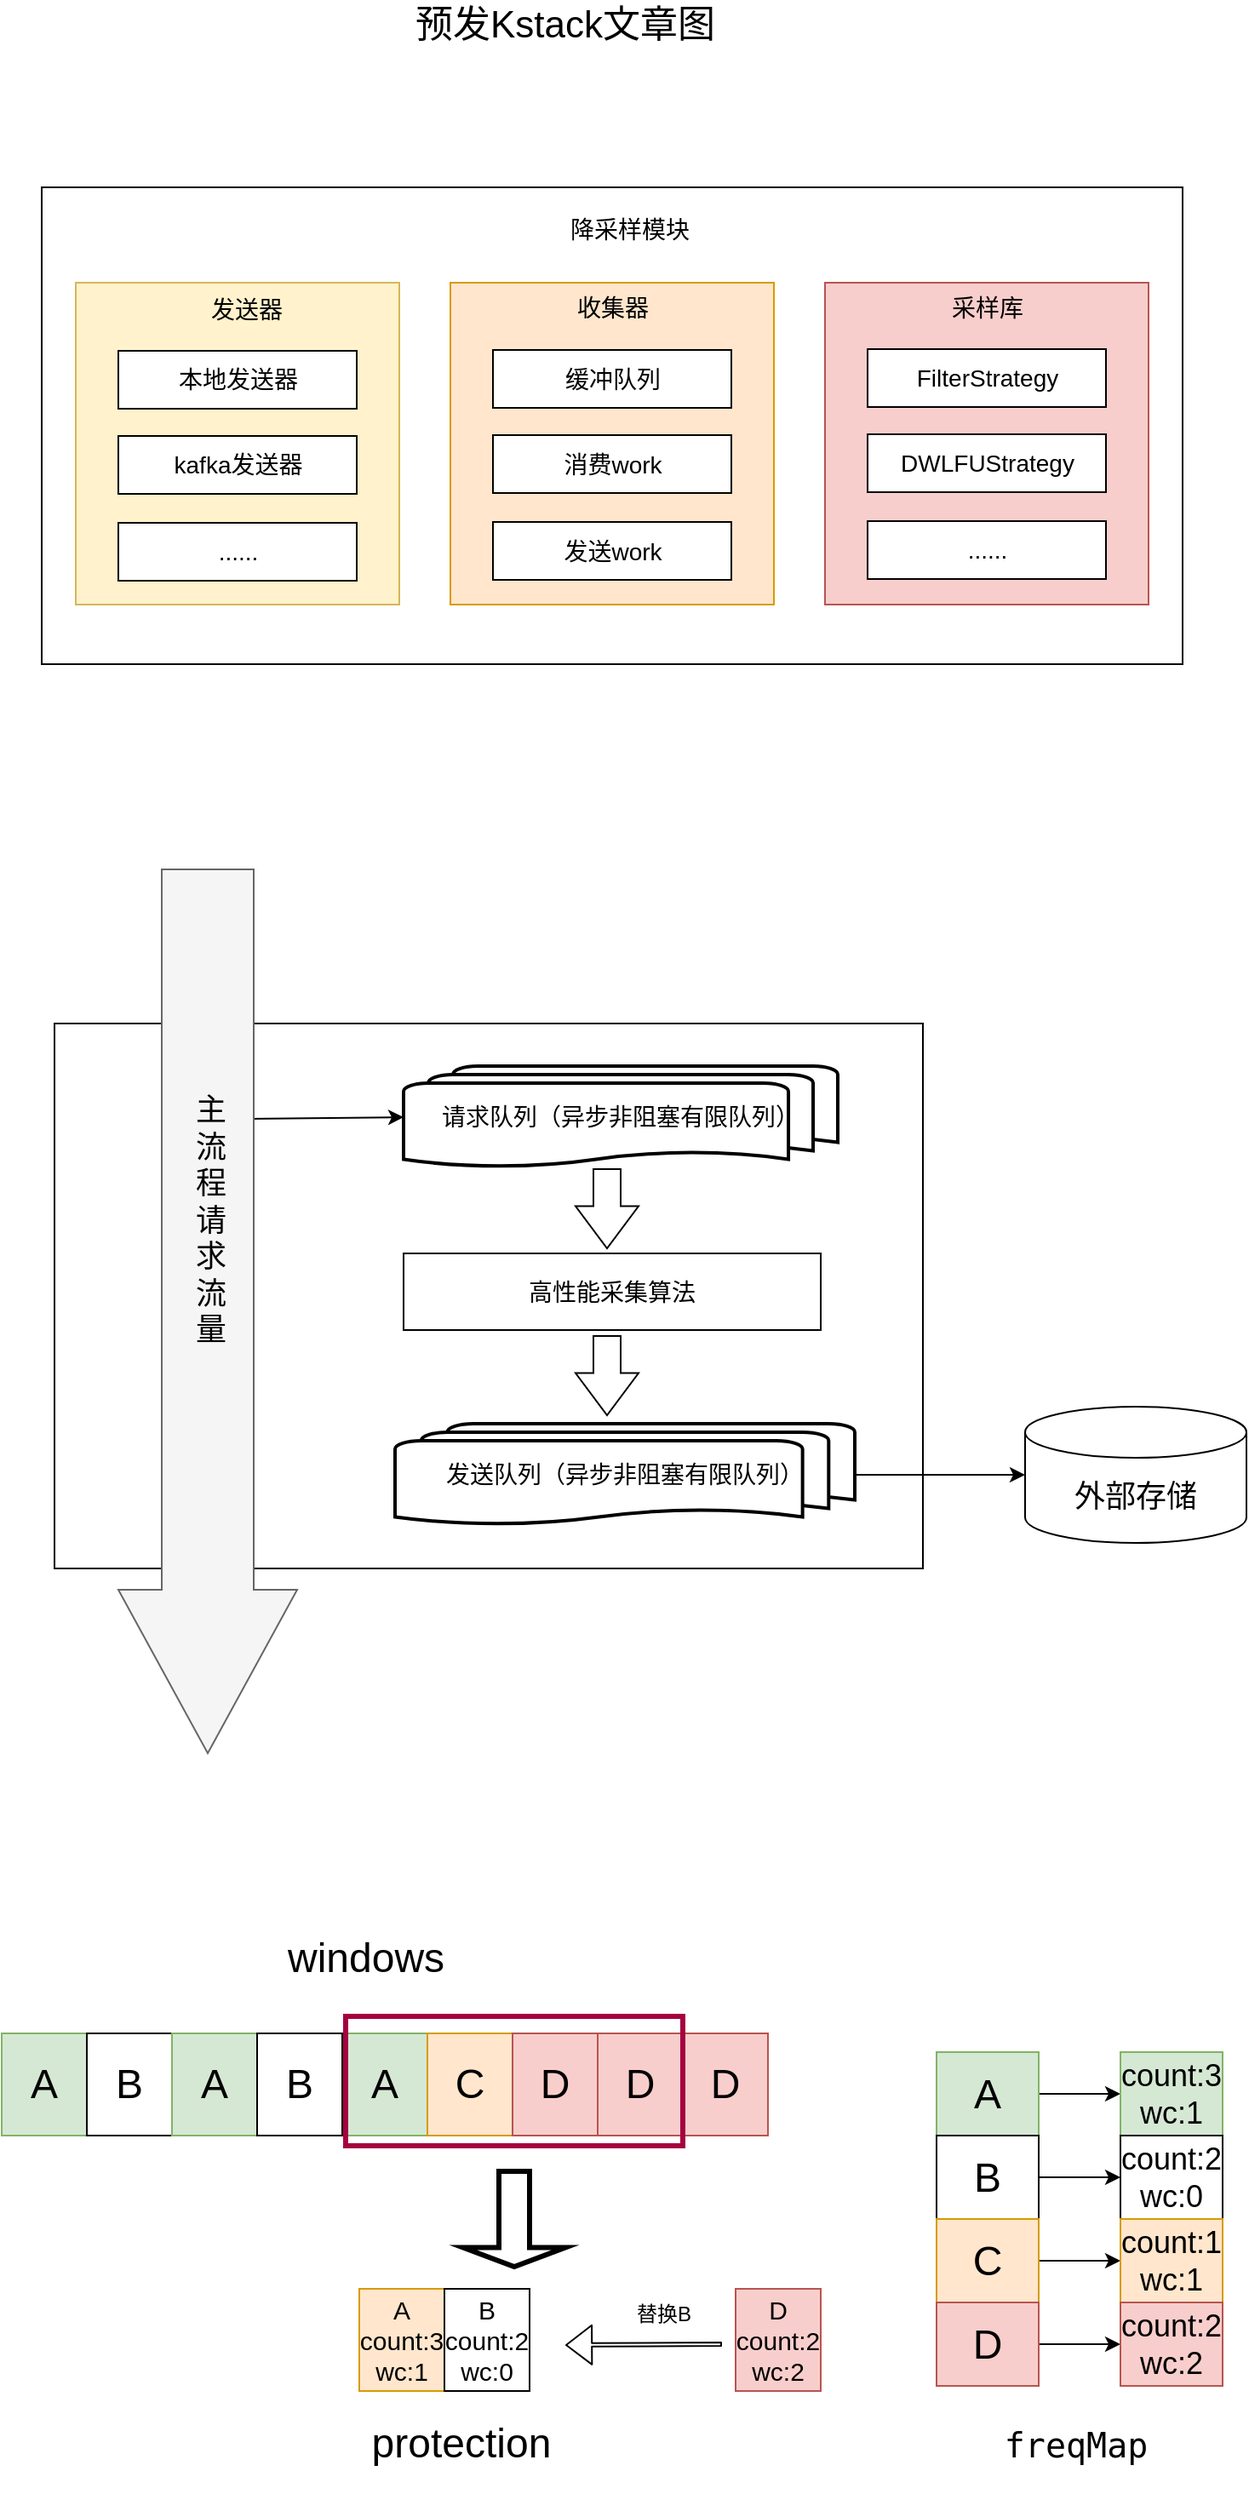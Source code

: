 <mxfile version="20.8.3" type="github">
  <diagram id="dHrR71HzSHLAMjjxXmuo" name="第 1 页">
    <mxGraphModel dx="1306" dy="765" grid="1" gridSize="10" guides="1" tooltips="1" connect="1" arrows="1" fold="1" page="1" pageScale="1" pageWidth="827" pageHeight="1169" math="0" shadow="0">
      <root>
        <mxCell id="0" />
        <mxCell id="1" parent="0" />
        <mxCell id="9a4Nvgae0vwim2I87Gne-9" value="" style="rounded=0;whiteSpace=wrap;html=1;" vertex="1" parent="1">
          <mxGeometry x="80" y="641" width="510" height="320" as="geometry" />
        </mxCell>
        <mxCell id="9a4Nvgae0vwim2I87Gne-11" value="请求队列（异步非阻塞有限队列）" style="strokeWidth=2;html=1;shape=mxgraph.flowchart.multi-document;whiteSpace=wrap;fontSize=14;" vertex="1" parent="1">
          <mxGeometry x="285" y="666" width="255" height="60" as="geometry" />
        </mxCell>
        <mxCell id="9a4Nvgae0vwim2I87Gne-40" style="edgeStyle=none;rounded=0;orthogonalLoop=1;jettySize=auto;html=1;entryX=0;entryY=0.5;entryDx=0;entryDy=0;entryPerimeter=0;fontSize=18;" edge="1" parent="1" source="9a4Nvgae0vwim2I87Gne-12" target="9a4Nvgae0vwim2I87Gne-39">
          <mxGeometry relative="1" as="geometry" />
        </mxCell>
        <mxCell id="9a4Nvgae0vwim2I87Gne-12" value="发送队列（异步非阻塞有限队列）" style="strokeWidth=2;html=1;shape=mxgraph.flowchart.multi-document;whiteSpace=wrap;fontSize=14;" vertex="1" parent="1">
          <mxGeometry x="280" y="876" width="270" height="60" as="geometry" />
        </mxCell>
        <mxCell id="9a4Nvgae0vwim2I87Gne-24" value="高性能采集算法" style="rounded=0;whiteSpace=wrap;html=1;fontSize=14;" vertex="1" parent="1">
          <mxGeometry x="285" y="776" width="245" height="45" as="geometry" />
        </mxCell>
        <mxCell id="9a4Nvgae0vwim2I87Gne-35" value="" style="shape=flexArrow;endArrow=classic;html=1;rounded=0;fontSize=14;width=16;endSize=7.92;" edge="1" parent="1">
          <mxGeometry width="50" height="50" relative="1" as="geometry">
            <mxPoint x="404.5" y="726" as="sourcePoint" />
            <mxPoint x="404.5" y="773.5" as="targetPoint" />
          </mxGeometry>
        </mxCell>
        <mxCell id="9a4Nvgae0vwim2I87Gne-36" value="" style="shape=flexArrow;endArrow=classic;html=1;rounded=0;fontSize=14;width=16;endSize=7.92;" edge="1" parent="1">
          <mxGeometry width="50" height="50" relative="1" as="geometry">
            <mxPoint x="404.5" y="824" as="sourcePoint" />
            <mxPoint x="404.5" y="871.5" as="targetPoint" />
          </mxGeometry>
        </mxCell>
        <mxCell id="9a4Nvgae0vwim2I87Gne-37" value="" style="endArrow=classic;html=1;rounded=0;fontSize=18;entryX=0;entryY=0.5;entryDx=0;entryDy=0;entryPerimeter=0;exitX=1;exitY=0.25;exitDx=0;exitDy=0;" edge="1" parent="1" source="9a4Nvgae0vwim2I87Gne-29" target="9a4Nvgae0vwim2I87Gne-11">
          <mxGeometry width="50" height="50" relative="1" as="geometry">
            <mxPoint x="120" y="871" as="sourcePoint" />
            <mxPoint x="170" y="821" as="targetPoint" />
          </mxGeometry>
        </mxCell>
        <mxCell id="9a4Nvgae0vwim2I87Gne-27" value="" style="shape=flexArrow;endArrow=classic;html=1;rounded=0;endWidth=50;endSize=31.67;width=54;fillColor=#f5f5f5;strokeColor=#666666;" edge="1" parent="1">
          <mxGeometry width="50" height="50" relative="1" as="geometry">
            <mxPoint x="170" y="550" as="sourcePoint" />
            <mxPoint x="170" y="1070" as="targetPoint" />
          </mxGeometry>
        </mxCell>
        <mxCell id="9a4Nvgae0vwim2I87Gne-29" value="主&lt;br style=&quot;font-size: 18px;&quot;&gt;流&lt;br style=&quot;font-size: 18px;&quot;&gt;程&lt;br style=&quot;font-size: 18px;&quot;&gt;请&lt;br style=&quot;font-size: 18px;&quot;&gt;求&lt;br style=&quot;font-size: 18px;&quot;&gt;流&lt;br style=&quot;font-size: 18px;&quot;&gt;量" style="text;html=1;strokeColor=none;fillColor=none;align=center;verticalAlign=middle;whiteSpace=wrap;rounded=0;fontSize=18;" vertex="1" parent="1">
          <mxGeometry x="152" y="637" width="40" height="240" as="geometry" />
        </mxCell>
        <mxCell id="9a4Nvgae0vwim2I87Gne-39" value="外部存储" style="shape=cylinder3;whiteSpace=wrap;html=1;boundedLbl=1;backgroundOutline=1;size=15;fontSize=18;" vertex="1" parent="1">
          <mxGeometry x="650" y="866" width="130" height="80" as="geometry" />
        </mxCell>
        <mxCell id="9a4Nvgae0vwim2I87Gne-41" value="" style="rounded=0;whiteSpace=wrap;html=1;fontSize=14;" vertex="1" parent="1">
          <mxGeometry x="72.5" y="150" width="670" height="280" as="geometry" />
        </mxCell>
        <mxCell id="9a4Nvgae0vwim2I87Gne-42" value="" style="rounded=0;whiteSpace=wrap;html=1;fontSize=14;fillColor=#fff2cc;strokeColor=#d6b656;" vertex="1" parent="1">
          <mxGeometry x="92.5" y="206" width="190" height="189" as="geometry" />
        </mxCell>
        <mxCell id="9a4Nvgae0vwim2I87Gne-43" value="" style="rounded=0;whiteSpace=wrap;html=1;fontSize=14;fillColor=#ffe6cc;strokeColor=#d79b00;" vertex="1" parent="1">
          <mxGeometry x="312.5" y="206" width="190" height="189" as="geometry" />
        </mxCell>
        <mxCell id="9a4Nvgae0vwim2I87Gne-44" value="" style="rounded=0;whiteSpace=wrap;html=1;fontSize=14;fillColor=#f8cecc;strokeColor=#b85450;" vertex="1" parent="1">
          <mxGeometry x="532.5" y="206" width="190" height="189" as="geometry" />
        </mxCell>
        <mxCell id="9a4Nvgae0vwim2I87Gne-45" value="发送器" style="text;html=1;strokeColor=none;fillColor=none;align=center;verticalAlign=middle;whiteSpace=wrap;rounded=0;fontSize=14;" vertex="1" parent="1">
          <mxGeometry x="162.5" y="207" width="60" height="30" as="geometry" />
        </mxCell>
        <mxCell id="9a4Nvgae0vwim2I87Gne-46" value="收集器" style="text;html=1;strokeColor=none;fillColor=none;align=center;verticalAlign=middle;whiteSpace=wrap;rounded=0;fontSize=14;" vertex="1" parent="1">
          <mxGeometry x="377.5" y="206" width="60" height="30" as="geometry" />
        </mxCell>
        <mxCell id="9a4Nvgae0vwim2I87Gne-47" value="采样库" style="text;html=1;strokeColor=none;fillColor=none;align=center;verticalAlign=middle;whiteSpace=wrap;rounded=0;fontSize=14;" vertex="1" parent="1">
          <mxGeometry x="597.5" y="206" width="60" height="30" as="geometry" />
        </mxCell>
        <mxCell id="9a4Nvgae0vwim2I87Gne-48" value="降采样模块" style="text;html=1;strokeColor=none;fillColor=none;align=center;verticalAlign=middle;whiteSpace=wrap;rounded=0;fontSize=14;" vertex="1" parent="1">
          <mxGeometry x="372.5" y="160" width="90" height="30" as="geometry" />
        </mxCell>
        <mxCell id="9a4Nvgae0vwim2I87Gne-49" value="本地发送器" style="rounded=0;whiteSpace=wrap;html=1;fontSize=14;" vertex="1" parent="1">
          <mxGeometry x="117.5" y="246" width="140" height="34" as="geometry" />
        </mxCell>
        <mxCell id="9a4Nvgae0vwim2I87Gne-50" value="kafka发送器" style="rounded=0;whiteSpace=wrap;html=1;fontSize=14;" vertex="1" parent="1">
          <mxGeometry x="117.5" y="296" width="140" height="34" as="geometry" />
        </mxCell>
        <mxCell id="9a4Nvgae0vwim2I87Gne-51" value="......" style="rounded=0;whiteSpace=wrap;html=1;fontSize=14;" vertex="1" parent="1">
          <mxGeometry x="117.5" y="347" width="140" height="34" as="geometry" />
        </mxCell>
        <mxCell id="9a4Nvgae0vwim2I87Gne-52" value="缓冲队列" style="rounded=0;whiteSpace=wrap;html=1;fontSize=14;" vertex="1" parent="1">
          <mxGeometry x="337.5" y="245.5" width="140" height="34" as="geometry" />
        </mxCell>
        <mxCell id="9a4Nvgae0vwim2I87Gne-53" value="消费work" style="rounded=0;whiteSpace=wrap;html=1;fontSize=14;" vertex="1" parent="1">
          <mxGeometry x="337.5" y="295.5" width="140" height="34" as="geometry" />
        </mxCell>
        <mxCell id="9a4Nvgae0vwim2I87Gne-54" value="发送work" style="rounded=0;whiteSpace=wrap;html=1;fontSize=14;" vertex="1" parent="1">
          <mxGeometry x="337.5" y="346.5" width="140" height="34" as="geometry" />
        </mxCell>
        <mxCell id="9a4Nvgae0vwim2I87Gne-55" value="FilterStrategy" style="rounded=0;whiteSpace=wrap;html=1;fontSize=14;" vertex="1" parent="1">
          <mxGeometry x="557.5" y="245" width="140" height="34" as="geometry" />
        </mxCell>
        <mxCell id="9a4Nvgae0vwim2I87Gne-56" value="DWLFUStrategy" style="rounded=0;whiteSpace=wrap;html=1;fontSize=14;" vertex="1" parent="1">
          <mxGeometry x="557.5" y="295" width="140" height="34" as="geometry" />
        </mxCell>
        <mxCell id="9a4Nvgae0vwim2I87Gne-57" value="......" style="rounded=0;whiteSpace=wrap;html=1;fontSize=14;" vertex="1" parent="1">
          <mxGeometry x="557.5" y="346" width="140" height="34" as="geometry" />
        </mxCell>
        <mxCell id="9a4Nvgae0vwim2I87Gne-58" value="" style="rounded=0;whiteSpace=wrap;html=1;fontSize=24;" vertex="1" parent="1">
          <mxGeometry x="49" y="1234" width="450" height="60" as="geometry" />
        </mxCell>
        <mxCell id="9a4Nvgae0vwim2I87Gne-59" value="A" style="rounded=0;whiteSpace=wrap;html=1;fillColor=#d5e8d4;strokeColor=#82b366;fontSize=24;" vertex="1" parent="1">
          <mxGeometry x="49" y="1234" width="50" height="60" as="geometry" />
        </mxCell>
        <mxCell id="9a4Nvgae0vwim2I87Gne-60" value="B" style="rounded=0;whiteSpace=wrap;html=1;fontSize=24;" vertex="1" parent="1">
          <mxGeometry x="99" y="1234" width="50" height="60" as="geometry" />
        </mxCell>
        <mxCell id="9a4Nvgae0vwim2I87Gne-61" value="A" style="rounded=0;whiteSpace=wrap;html=1;fillColor=#d5e8d4;strokeColor=#82b366;fontSize=24;" vertex="1" parent="1">
          <mxGeometry x="149" y="1234" width="50" height="60" as="geometry" />
        </mxCell>
        <mxCell id="9a4Nvgae0vwim2I87Gne-62" value="A" style="rounded=0;whiteSpace=wrap;html=1;fillColor=#d5e8d4;strokeColor=#82b366;fontSize=24;" vertex="1" parent="1">
          <mxGeometry x="249" y="1234" width="50" height="60" as="geometry" />
        </mxCell>
        <mxCell id="9a4Nvgae0vwim2I87Gne-63" value="B" style="rounded=0;whiteSpace=wrap;html=1;fontSize=24;" vertex="1" parent="1">
          <mxGeometry x="199" y="1234" width="50" height="60" as="geometry" />
        </mxCell>
        <mxCell id="9a4Nvgae0vwim2I87Gne-64" value="C" style="rounded=0;whiteSpace=wrap;html=1;fillColor=#ffe6cc;strokeColor=#d79b00;fontSize=24;" vertex="1" parent="1">
          <mxGeometry x="299" y="1234" width="50" height="60" as="geometry" />
        </mxCell>
        <mxCell id="9a4Nvgae0vwim2I87Gne-65" value="D" style="rounded=0;whiteSpace=wrap;html=1;fillColor=#f8cecc;strokeColor=#b85450;fontSize=24;" vertex="1" parent="1">
          <mxGeometry x="349" y="1234" width="50" height="60" as="geometry" />
        </mxCell>
        <mxCell id="9a4Nvgae0vwim2I87Gne-66" value="D" style="rounded=0;whiteSpace=wrap;html=1;fillColor=#f8cecc;strokeColor=#b85450;fontSize=24;" vertex="1" parent="1">
          <mxGeometry x="399" y="1234" width="50" height="60" as="geometry" />
        </mxCell>
        <mxCell id="9a4Nvgae0vwim2I87Gne-67" value="D" style="rounded=0;whiteSpace=wrap;html=1;fillColor=#f8cecc;strokeColor=#b85450;fontSize=24;" vertex="1" parent="1">
          <mxGeometry x="449" y="1234" width="50" height="60" as="geometry" />
        </mxCell>
        <mxCell id="9a4Nvgae0vwim2I87Gne-68" value="" style="shape=flexArrow;endArrow=classic;html=1;endSize=4.7;width=2;" edge="1" parent="1">
          <mxGeometry width="50" height="50" relative="1" as="geometry">
            <mxPoint x="472" y="1416.5" as="sourcePoint" />
            <mxPoint x="380" y="1417" as="targetPoint" />
          </mxGeometry>
        </mxCell>
        <mxCell id="9a4Nvgae0vwim2I87Gne-69" value="" style="rounded=0;whiteSpace=wrap;html=1;" vertex="1" parent="1">
          <mxGeometry x="259" y="1384" width="100" height="60" as="geometry" />
        </mxCell>
        <mxCell id="9a4Nvgae0vwim2I87Gne-70" value="A&lt;br style=&quot;font-size: 15px;&quot;&gt;count:3&lt;br style=&quot;font-size: 15px;&quot;&gt;wc:1" style="rounded=0;whiteSpace=wrap;html=1;fillColor=#ffe6cc;strokeColor=#d79b00;fontSize=15;" vertex="1" parent="1">
          <mxGeometry x="259" y="1384" width="50" height="60" as="geometry" />
        </mxCell>
        <mxCell id="9a4Nvgae0vwim2I87Gne-71" value="B&lt;br style=&quot;font-size: 15px;&quot;&gt;count:2&lt;br style=&quot;font-size: 15px;&quot;&gt;wc:0" style="rounded=0;whiteSpace=wrap;html=1;fontSize=15;" vertex="1" parent="1">
          <mxGeometry x="309" y="1384" width="50" height="60" as="geometry" />
        </mxCell>
        <mxCell id="9a4Nvgae0vwim2I87Gne-72" value="" style="rounded=0;whiteSpace=wrap;html=1;fillColor=none;strokeColor=#A50040;fontColor=#ffffff;strokeWidth=3;fontSize=24;" vertex="1" parent="1">
          <mxGeometry x="251" y="1224" width="198" height="76" as="geometry" />
        </mxCell>
        <mxCell id="9a4Nvgae0vwim2I87Gne-73" value="D&lt;br style=&quot;font-size: 15px;&quot;&gt;count:2&lt;br style=&quot;font-size: 15px;&quot;&gt;wc:2" style="rounded=0;whiteSpace=wrap;html=1;fillColor=#f8cecc;strokeColor=#b85450;fontSize=15;" vertex="1" parent="1">
          <mxGeometry x="480" y="1384" width="50" height="60" as="geometry" />
        </mxCell>
        <mxCell id="9a4Nvgae0vwim2I87Gne-74" value="" style="shape=singleArrow;direction=west;whiteSpace=wrap;html=1;strokeWidth=3;fillColor=none;rotation=-90;" vertex="1" parent="1">
          <mxGeometry x="322" y="1313" width="56" height="60" as="geometry" />
        </mxCell>
        <mxCell id="9a4Nvgae0vwim2I87Gne-75" value="替换B" style="text;html=1;strokeColor=none;fillColor=none;align=center;verticalAlign=middle;whiteSpace=wrap;rounded=0;" vertex="1" parent="1">
          <mxGeometry x="418" y="1389" width="40" height="20" as="geometry" />
        </mxCell>
        <mxCell id="9a4Nvgae0vwim2I87Gne-76" style="edgeStyle=none;rounded=0;orthogonalLoop=1;jettySize=auto;html=1;entryX=0;entryY=0.5;entryDx=0;entryDy=0;fontSize=18;" edge="1" parent="1" source="9a4Nvgae0vwim2I87Gne-77" target="9a4Nvgae0vwim2I87Gne-84">
          <mxGeometry relative="1" as="geometry" />
        </mxCell>
        <mxCell id="9a4Nvgae0vwim2I87Gne-77" value="A" style="rounded=0;whiteSpace=wrap;html=1;fillColor=#d5e8d4;strokeColor=#82b366;fontSize=24;" vertex="1" parent="1">
          <mxGeometry x="598" y="1245" width="60" height="49" as="geometry" />
        </mxCell>
        <mxCell id="9a4Nvgae0vwim2I87Gne-78" style="edgeStyle=none;rounded=0;orthogonalLoop=1;jettySize=auto;html=1;entryX=0;entryY=0.5;entryDx=0;entryDy=0;fontSize=18;" edge="1" parent="1" source="9a4Nvgae0vwim2I87Gne-79" target="9a4Nvgae0vwim2I87Gne-85">
          <mxGeometry relative="1" as="geometry" />
        </mxCell>
        <mxCell id="9a4Nvgae0vwim2I87Gne-79" value="B" style="rounded=0;whiteSpace=wrap;html=1;fontSize=24;" vertex="1" parent="1">
          <mxGeometry x="598" y="1294" width="60" height="49" as="geometry" />
        </mxCell>
        <mxCell id="9a4Nvgae0vwim2I87Gne-80" style="edgeStyle=none;rounded=0;orthogonalLoop=1;jettySize=auto;html=1;entryX=0;entryY=0.5;entryDx=0;entryDy=0;fontSize=18;" edge="1" parent="1" source="9a4Nvgae0vwim2I87Gne-81" target="9a4Nvgae0vwim2I87Gne-86">
          <mxGeometry relative="1" as="geometry" />
        </mxCell>
        <mxCell id="9a4Nvgae0vwim2I87Gne-81" value="C" style="rounded=0;whiteSpace=wrap;html=1;fillColor=#ffe6cc;strokeColor=#d79b00;fontSize=24;" vertex="1" parent="1">
          <mxGeometry x="598" y="1343" width="60" height="49" as="geometry" />
        </mxCell>
        <mxCell id="9a4Nvgae0vwim2I87Gne-82" style="edgeStyle=none;rounded=0;orthogonalLoop=1;jettySize=auto;html=1;entryX=0;entryY=0.5;entryDx=0;entryDy=0;fontSize=18;" edge="1" parent="1" source="9a4Nvgae0vwim2I87Gne-83" target="9a4Nvgae0vwim2I87Gne-87">
          <mxGeometry relative="1" as="geometry" />
        </mxCell>
        <mxCell id="9a4Nvgae0vwim2I87Gne-83" value="D" style="rounded=0;whiteSpace=wrap;html=1;fillColor=#f8cecc;strokeColor=#b85450;fontSize=24;" vertex="1" parent="1">
          <mxGeometry x="598" y="1392" width="60" height="49" as="geometry" />
        </mxCell>
        <mxCell id="9a4Nvgae0vwim2I87Gne-84" value="count:3&lt;br style=&quot;font-size: 18px;&quot;&gt;wc:1" style="rounded=0;whiteSpace=wrap;html=1;fillColor=#d5e8d4;strokeColor=#82b366;fontSize=18;" vertex="1" parent="1">
          <mxGeometry x="706" y="1245" width="60" height="49" as="geometry" />
        </mxCell>
        <mxCell id="9a4Nvgae0vwim2I87Gne-85" value="count:2&lt;br style=&quot;font-size: 18px;&quot;&gt;wc:0" style="rounded=0;whiteSpace=wrap;html=1;fontSize=18;" vertex="1" parent="1">
          <mxGeometry x="706" y="1294" width="60" height="49" as="geometry" />
        </mxCell>
        <mxCell id="9a4Nvgae0vwim2I87Gne-86" value="count:1&lt;br style=&quot;font-size: 18px;&quot;&gt;wc:1" style="rounded=0;whiteSpace=wrap;html=1;fillColor=#ffe6cc;strokeColor=#d79b00;fontSize=18;" vertex="1" parent="1">
          <mxGeometry x="706" y="1343" width="60" height="49" as="geometry" />
        </mxCell>
        <mxCell id="9a4Nvgae0vwim2I87Gne-87" value="count:2&lt;br style=&quot;font-size: 18px;&quot;&gt;wc:2" style="rounded=0;whiteSpace=wrap;html=1;fillColor=#f8cecc;strokeColor=#b85450;fontSize=18;" vertex="1" parent="1">
          <mxGeometry x="706" y="1392" width="60" height="49" as="geometry" />
        </mxCell>
        <mxCell id="9a4Nvgae0vwim2I87Gne-88" value="&lt;font style=&quot;font-size: 24px&quot;&gt;windows&lt;/font&gt;" style="text;html=1;strokeColor=none;fillColor=none;align=center;verticalAlign=middle;whiteSpace=wrap;rounded=0;" vertex="1" parent="1">
          <mxGeometry x="243" y="1180" width="40" height="20" as="geometry" />
        </mxCell>
        <mxCell id="9a4Nvgae0vwim2I87Gne-89" value="&lt;font style=&quot;font-size: 24px&quot;&gt;protection&lt;br&gt;&lt;/font&gt;" style="text;html=1;strokeColor=none;fillColor=none;align=center;verticalAlign=middle;whiteSpace=wrap;rounded=0;" vertex="1" parent="1">
          <mxGeometry x="299" y="1465" width="40" height="20" as="geometry" />
        </mxCell>
        <mxCell id="9a4Nvgae0vwim2I87Gne-90" value="&lt;pre style=&quot;font-family: &amp;#34;droid sans mono&amp;#34; , monospace ; font-size: 15pt&quot;&gt;&lt;span&gt;freqMap&lt;/span&gt;&lt;/pre&gt;" style="text;html=1;strokeColor=none;fillColor=none;align=center;verticalAlign=middle;whiteSpace=wrap;rounded=0;" vertex="1" parent="1">
          <mxGeometry x="660" y="1465" width="40" height="20" as="geometry" />
        </mxCell>
        <mxCell id="9a4Nvgae0vwim2I87Gne-91" value="预发Kstack文章图" style="text;html=1;strokeColor=none;fillColor=none;align=center;verticalAlign=middle;whiteSpace=wrap;rounded=0;fontSize=22;" vertex="1" parent="1">
          <mxGeometry x="250" y="40" width="260" height="30" as="geometry" />
        </mxCell>
      </root>
    </mxGraphModel>
  </diagram>
</mxfile>
